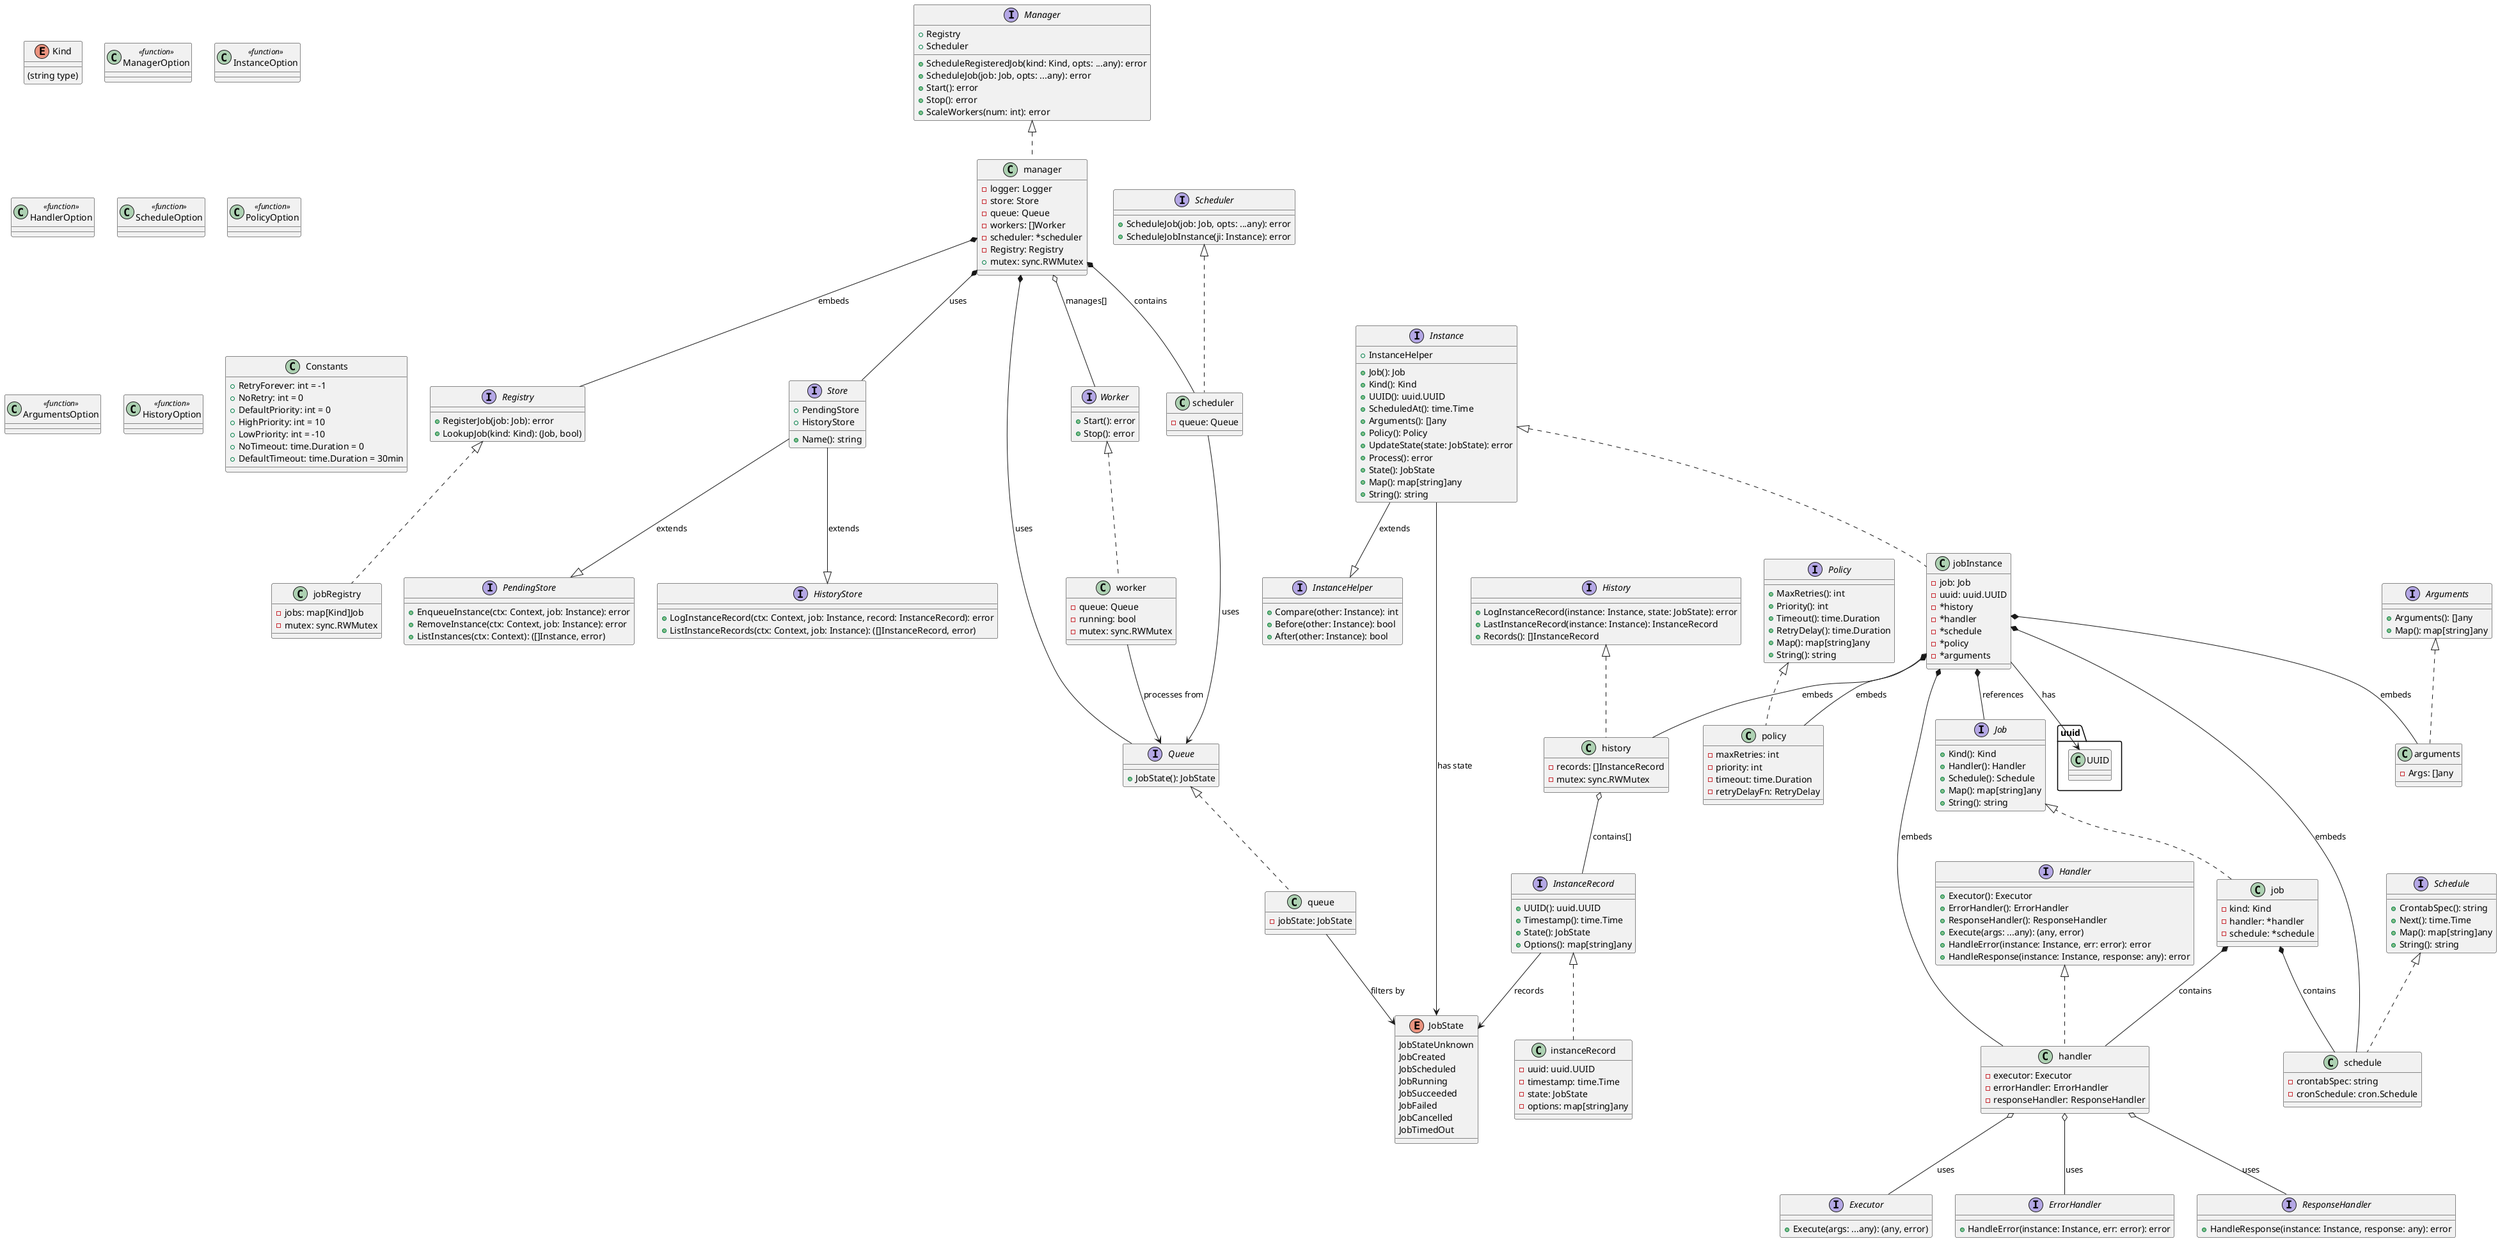 @startuml
!define RECTANGLE class

' Main Interfaces
interface Manager {
  +Registry
  +Scheduler
  +ScheduleRegisteredJob(kind: Kind, opts: ...any): error
  +ScheduleJob(job: Job, opts: ...any): error
  +Start(): error
  +Stop(): error
  +ScaleWorkers(num: int): error
}

interface Registry {
  +RegisterJob(job: Job): error
  +LookupJob(kind: Kind): (Job, bool)
}

interface Scheduler {
  +ScheduleJob(job: Job, opts: ...any): error
  +ScheduleJobInstance(ji: Instance): error
}

interface Store {
  +Name(): string
  +PendingStore
  +HistoryStore
}

interface PendingStore {
  +EnqueueInstance(ctx: Context, job: Instance): error
  +RemoveInstance(ctx: Context, job: Instance): error
  +ListInstances(ctx: Context): ([]Instance, error)
}

interface HistoryStore {
  +LogInstanceRecord(ctx: Context, job: Instance, record: InstanceRecord): error
  +ListInstanceRecords(ctx: Context, job: Instance): ([]InstanceRecord, error)
}

interface Queue {
  +JobState(): JobState
}

interface Worker {
  +Start(): error
  +Stop(): error
}

' Core Domain Interfaces
interface Job {
  +Kind(): Kind
  +Handler(): Handler
  +Schedule(): Schedule
  +Map(): map[string]any
  +String(): string
}

interface Instance {
  +Job(): Job
  +Kind(): Kind
  +UUID(): uuid.UUID
  +ScheduledAt(): time.Time
  +Arguments(): []any
  +Policy(): Policy
  +UpdateState(state: JobState): error
  +Process(): error
  +State(): JobState
  +Map(): map[string]any
  +String(): string
  +InstanceHelper
}

interface Handler {
  +Executor(): Executor
  +ErrorHandler(): ErrorHandler
  +ResponseHandler(): ResponseHandler
  +Execute(args: ...any): (any, error)
  +HandleError(instance: Instance, err: error): error
  +HandleResponse(instance: Instance, response: any): error
}

interface Policy {
  +MaxRetries(): int
  +Priority(): int
  +Timeout(): time.Duration
  +RetryDelay(): time.Duration
  +Map(): map[string]any
  +String(): string
}

interface Schedule {
  +CrontabSpec(): string
  +Next(): time.Time
  +Map(): map[string]any
  +String(): string
}

interface Arguments {
  +Arguments(): []any
  +Map(): map[string]any
}

interface InstanceHelper {
  +Compare(other: Instance): int
  +Before(other: Instance): bool
  +After(other: Instance): bool
}

interface History {
  +LogInstanceRecord(instance: Instance, state: JobState): error
  +LastInstanceRecord(instance: Instance): InstanceRecord
  +Records(): []InstanceRecord
}

interface InstanceRecord {
  +UUID(): uuid.UUID
  +Timestamp(): time.Time
  +State(): JobState
  +Options(): map[string]any
}

' Function Types
interface Executor {
  +Execute(args: ...any): (any, error)
}

interface ErrorHandler {
  +HandleError(instance: Instance, err: error): error
}

interface ResponseHandler {
  +HandleResponse(instance: Instance, response: any): error
}

' Enums
enum JobState {
  JobStateUnknown
  JobCreated
  JobScheduled
  JobRunning
  JobSucceeded
  JobFailed
  JobCancelled
  JobTimedOut
}

enum Kind {
  (string type)
}

' Implementation Classes
class manager {
  -logger: Logger
  -store: Store
  -queue: Queue
  -workers: []Worker
  -scheduler: *scheduler
  -Registry: Registry
  +mutex: sync.RWMutex
}

class scheduler {
  -queue: Queue
}

class jobRegistry {
  -jobs: map[Kind]Job
  -mutex: sync.RWMutex
}

class queue {
  -jobState: JobState
}

class worker {
  -queue: Queue
  -running: bool
  -mutex: sync.RWMutex
}

class job {
  -kind: Kind
  -handler: *handler
  -schedule: *schedule
}

class jobInstance {
  -job: Job
  -uuid: uuid.UUID
  -*history
  -*handler
  -*schedule
  -*policy
  -*arguments
}

class handler {
  -executor: Executor
  -errorHandler: ErrorHandler
  -responseHandler: ResponseHandler
}

class policy {
  -maxRetries: int
  -priority: int
  -timeout: time.Duration
  -retryDelayFn: RetryDelay
}

class schedule {
  -crontabSpec: string
  -cronSchedule: cron.Schedule
}

class arguments {
  -Args: []any
}

class history {
  -records: []InstanceRecord
  -mutex: sync.RWMutex
}

class instanceRecord {
  -uuid: uuid.UUID
  -timestamp: time.Time
  -state: JobState
  -options: map[string]any
}

' Option Types
class ManagerOption <<function>>
class InstanceOption <<function>>
class HandlerOption <<function>>
class ScheduleOption <<function>>
class PolicyOption <<function>>
class ArgumentsOption <<function>>
class HistoryOption <<function>>

' Relationships - Interface Implementations
Manager <|.. manager
Registry <|.. jobRegistry
Scheduler <|.. scheduler
Queue <|.. queue
Worker <|.. worker
Job <|.. job
Instance <|.. jobInstance
Handler <|.. handler
Policy <|.. policy
Schedule <|.. schedule
Arguments <|.. arguments
History <|.. history
InstanceRecord <|.. instanceRecord

' Composition Relationships
manager *-- Registry : embeds
manager *-- scheduler : contains
manager *-- Store : uses
manager *-- Queue : uses
manager o-- Worker : manages[]

scheduler --> Queue : uses
queue --> JobState : filters by
worker --> Queue : processes from

' jobInstance Composition (embedded structs)
jobInstance *-- Job : references
jobInstance *-- history : embeds
jobInstance *-- handler : embeds
jobInstance *-- schedule : embeds
jobInstance *-- policy : embeds
jobInstance *-- arguments : embeds

' Job Composition
job *-- handler : contains
job *-- schedule : contains

' Handler Composition
handler o-- Executor : uses
handler o-- ErrorHandler : uses
handler o-- ResponseHandler : uses

' History Composition
history o-- InstanceRecord : contains[]

' Interface Inheritance
Instance --|> InstanceHelper : extends

' Dependencies
Instance --> JobState : has state
InstanceRecord --> JobState : records
jobInstance --> uuid.UUID : has

' Store Inheritance
Store --|> PendingStore : extends
Store --|> HistoryStore : extends

' Constants
class Constants {
  +RetryForever: int = -1
  +NoRetry: int = 0
  +DefaultPriority: int = 0
  +HighPriority: int = 10
  +LowPriority: int = -10
  +NoTimeout: time.Duration = 0
  +DefaultTimeout: time.Duration = 30min
}

@enduml
